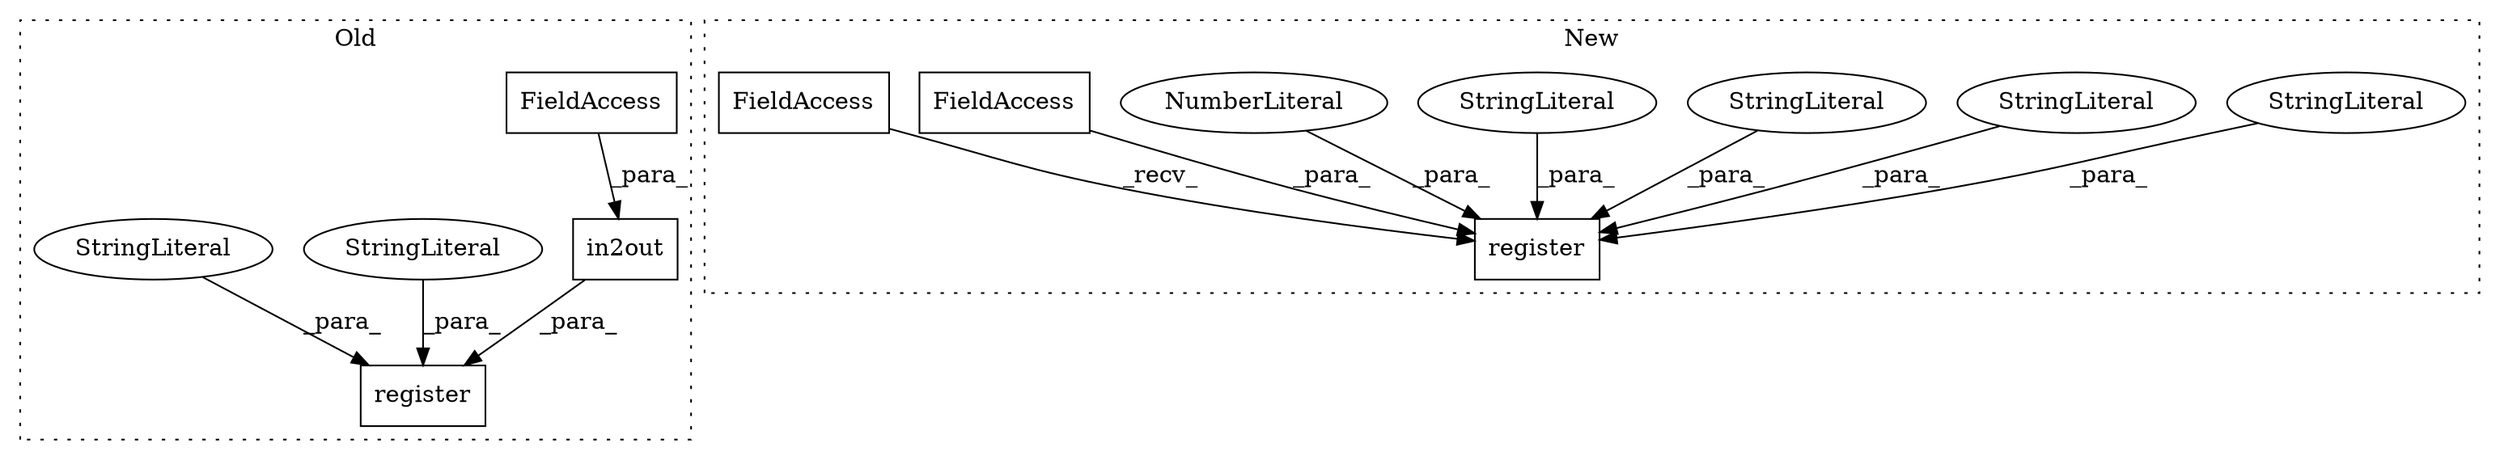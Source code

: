 digraph G {
subgraph cluster0 {
1 [label="in2out" a="32" s="61974,62022" l="7,1" shape="box"];
3 [label="FieldAccess" a="22" s="61981" l="22" shape="box"];
8 [label="register" a="32" s="62035,62108" l="9,1" shape="box"];
10 [label="StringLiteral" a="45" s="62044" l="23" shape="ellipse"];
11 [label="StringLiteral" a="45" s="62090" l="18" shape="ellipse"];
label = "Old";
style="dotted";
}
subgraph cluster1 {
2 [label="register" a="32" s="57293,57364" l="9,1" shape="box"];
4 [label="StringLiteral" a="45" s="57326" l="10" shape="ellipse"];
5 [label="StringLiteral" a="45" s="57302" l="16" shape="ellipse"];
6 [label="StringLiteral" a="45" s="57337" l="14" shape="ellipse"];
7 [label="StringLiteral" a="45" s="57352" l="10" shape="ellipse"];
9 [label="NumberLiteral" a="34" s="57363" l="1" shape="ellipse"];
12 [label="FieldAccess" a="22" s="57319" l="6" shape="box"];
13 [label="FieldAccess" a="22" s="57285" l="7" shape="box"];
label = "New";
style="dotted";
}
1 -> 8 [label="_para_"];
3 -> 1 [label="_para_"];
4 -> 2 [label="_para_"];
5 -> 2 [label="_para_"];
6 -> 2 [label="_para_"];
7 -> 2 [label="_para_"];
9 -> 2 [label="_para_"];
10 -> 8 [label="_para_"];
11 -> 8 [label="_para_"];
12 -> 2 [label="_para_"];
13 -> 2 [label="_recv_"];
}